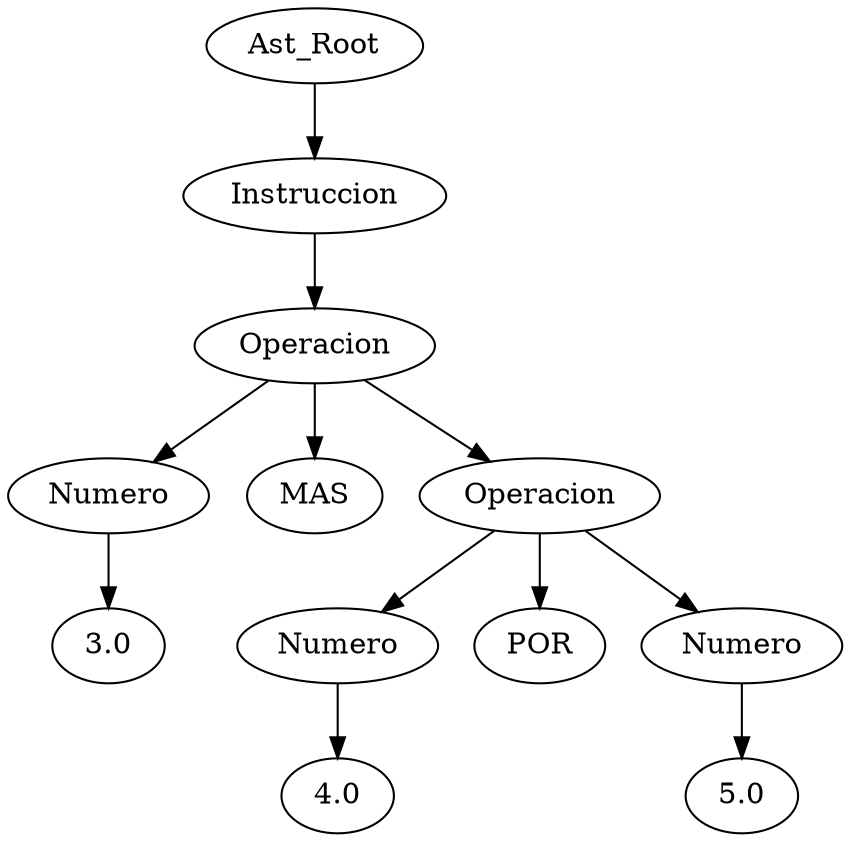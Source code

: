 digraph {
n0[label="Ast_Root"];
n1[label="Instruccion"]n0->n1;
n2[label="Operacion"]n1->n2;
n3[label="Numero"]n2->n3;
n4[label="3.0"]n3->n4;
n5[label="MAS"]n2->n5;
n6[label="Operacion"]n2->n6;
n7[label="Numero"]n6->n7;
n8[label="4.0"]n7->n8;
n9[label="POR"]n6->n9;
n10[label="Numero"]n6->n10;
n11[label="5.0"]n10->n11;
}